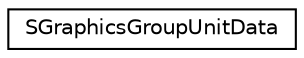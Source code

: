 digraph "类继承关系图"
{
  edge [fontname="Helvetica",fontsize="10",labelfontname="Helvetica",labelfontsize="10"];
  node [fontname="Helvetica",fontsize="10",shape=record];
  rankdir="LR";
  Node0 [label="SGraphicsGroupUnitData",height=0.2,width=0.4,color="black", fillcolor="white", style="filled",URL="$struct_s_graphics_group_unit_data.html"];
}
